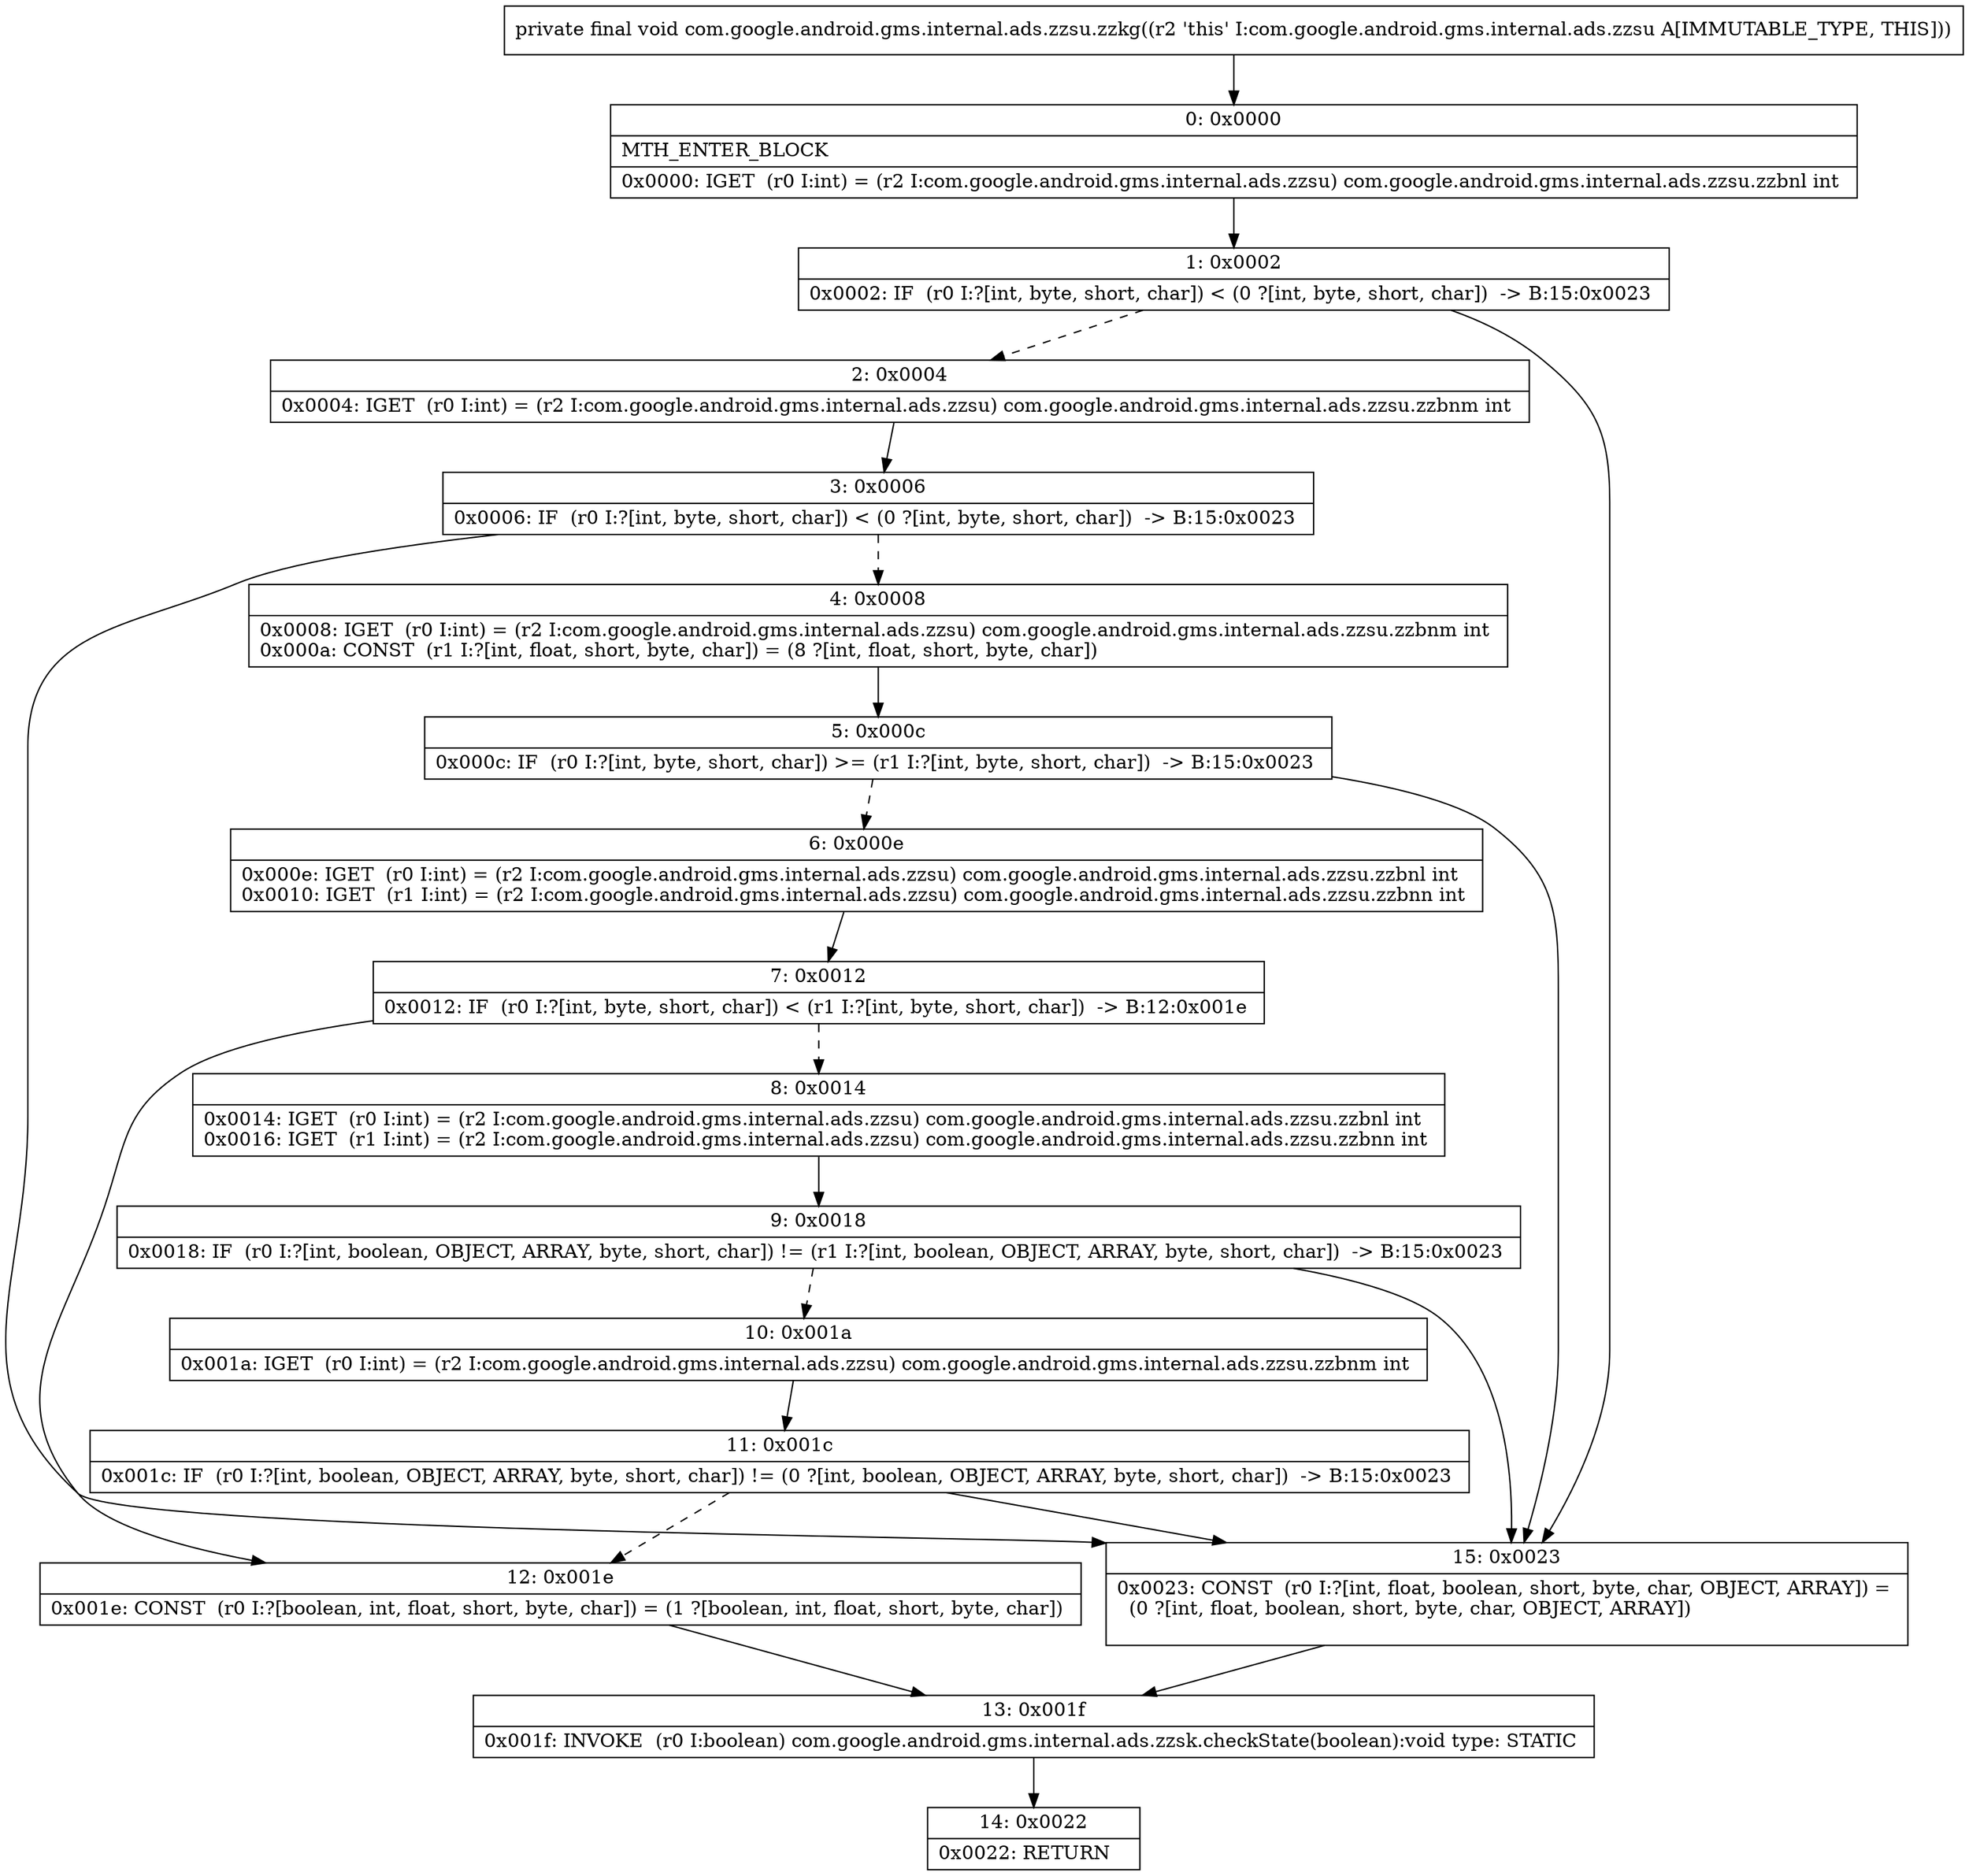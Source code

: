 digraph "CFG forcom.google.android.gms.internal.ads.zzsu.zzkg()V" {
Node_0 [shape=record,label="{0\:\ 0x0000|MTH_ENTER_BLOCK\l|0x0000: IGET  (r0 I:int) = (r2 I:com.google.android.gms.internal.ads.zzsu) com.google.android.gms.internal.ads.zzsu.zzbnl int \l}"];
Node_1 [shape=record,label="{1\:\ 0x0002|0x0002: IF  (r0 I:?[int, byte, short, char]) \< (0 ?[int, byte, short, char])  \-\> B:15:0x0023 \l}"];
Node_2 [shape=record,label="{2\:\ 0x0004|0x0004: IGET  (r0 I:int) = (r2 I:com.google.android.gms.internal.ads.zzsu) com.google.android.gms.internal.ads.zzsu.zzbnm int \l}"];
Node_3 [shape=record,label="{3\:\ 0x0006|0x0006: IF  (r0 I:?[int, byte, short, char]) \< (0 ?[int, byte, short, char])  \-\> B:15:0x0023 \l}"];
Node_4 [shape=record,label="{4\:\ 0x0008|0x0008: IGET  (r0 I:int) = (r2 I:com.google.android.gms.internal.ads.zzsu) com.google.android.gms.internal.ads.zzsu.zzbnm int \l0x000a: CONST  (r1 I:?[int, float, short, byte, char]) = (8 ?[int, float, short, byte, char]) \l}"];
Node_5 [shape=record,label="{5\:\ 0x000c|0x000c: IF  (r0 I:?[int, byte, short, char]) \>= (r1 I:?[int, byte, short, char])  \-\> B:15:0x0023 \l}"];
Node_6 [shape=record,label="{6\:\ 0x000e|0x000e: IGET  (r0 I:int) = (r2 I:com.google.android.gms.internal.ads.zzsu) com.google.android.gms.internal.ads.zzsu.zzbnl int \l0x0010: IGET  (r1 I:int) = (r2 I:com.google.android.gms.internal.ads.zzsu) com.google.android.gms.internal.ads.zzsu.zzbnn int \l}"];
Node_7 [shape=record,label="{7\:\ 0x0012|0x0012: IF  (r0 I:?[int, byte, short, char]) \< (r1 I:?[int, byte, short, char])  \-\> B:12:0x001e \l}"];
Node_8 [shape=record,label="{8\:\ 0x0014|0x0014: IGET  (r0 I:int) = (r2 I:com.google.android.gms.internal.ads.zzsu) com.google.android.gms.internal.ads.zzsu.zzbnl int \l0x0016: IGET  (r1 I:int) = (r2 I:com.google.android.gms.internal.ads.zzsu) com.google.android.gms.internal.ads.zzsu.zzbnn int \l}"];
Node_9 [shape=record,label="{9\:\ 0x0018|0x0018: IF  (r0 I:?[int, boolean, OBJECT, ARRAY, byte, short, char]) != (r1 I:?[int, boolean, OBJECT, ARRAY, byte, short, char])  \-\> B:15:0x0023 \l}"];
Node_10 [shape=record,label="{10\:\ 0x001a|0x001a: IGET  (r0 I:int) = (r2 I:com.google.android.gms.internal.ads.zzsu) com.google.android.gms.internal.ads.zzsu.zzbnm int \l}"];
Node_11 [shape=record,label="{11\:\ 0x001c|0x001c: IF  (r0 I:?[int, boolean, OBJECT, ARRAY, byte, short, char]) != (0 ?[int, boolean, OBJECT, ARRAY, byte, short, char])  \-\> B:15:0x0023 \l}"];
Node_12 [shape=record,label="{12\:\ 0x001e|0x001e: CONST  (r0 I:?[boolean, int, float, short, byte, char]) = (1 ?[boolean, int, float, short, byte, char]) \l}"];
Node_13 [shape=record,label="{13\:\ 0x001f|0x001f: INVOKE  (r0 I:boolean) com.google.android.gms.internal.ads.zzsk.checkState(boolean):void type: STATIC \l}"];
Node_14 [shape=record,label="{14\:\ 0x0022|0x0022: RETURN   \l}"];
Node_15 [shape=record,label="{15\:\ 0x0023|0x0023: CONST  (r0 I:?[int, float, boolean, short, byte, char, OBJECT, ARRAY]) = \l  (0 ?[int, float, boolean, short, byte, char, OBJECT, ARRAY])\l \l}"];
MethodNode[shape=record,label="{private final void com.google.android.gms.internal.ads.zzsu.zzkg((r2 'this' I:com.google.android.gms.internal.ads.zzsu A[IMMUTABLE_TYPE, THIS])) }"];
MethodNode -> Node_0;
Node_0 -> Node_1;
Node_1 -> Node_2[style=dashed];
Node_1 -> Node_15;
Node_2 -> Node_3;
Node_3 -> Node_4[style=dashed];
Node_3 -> Node_15;
Node_4 -> Node_5;
Node_5 -> Node_6[style=dashed];
Node_5 -> Node_15;
Node_6 -> Node_7;
Node_7 -> Node_8[style=dashed];
Node_7 -> Node_12;
Node_8 -> Node_9;
Node_9 -> Node_10[style=dashed];
Node_9 -> Node_15;
Node_10 -> Node_11;
Node_11 -> Node_12[style=dashed];
Node_11 -> Node_15;
Node_12 -> Node_13;
Node_13 -> Node_14;
Node_15 -> Node_13;
}

